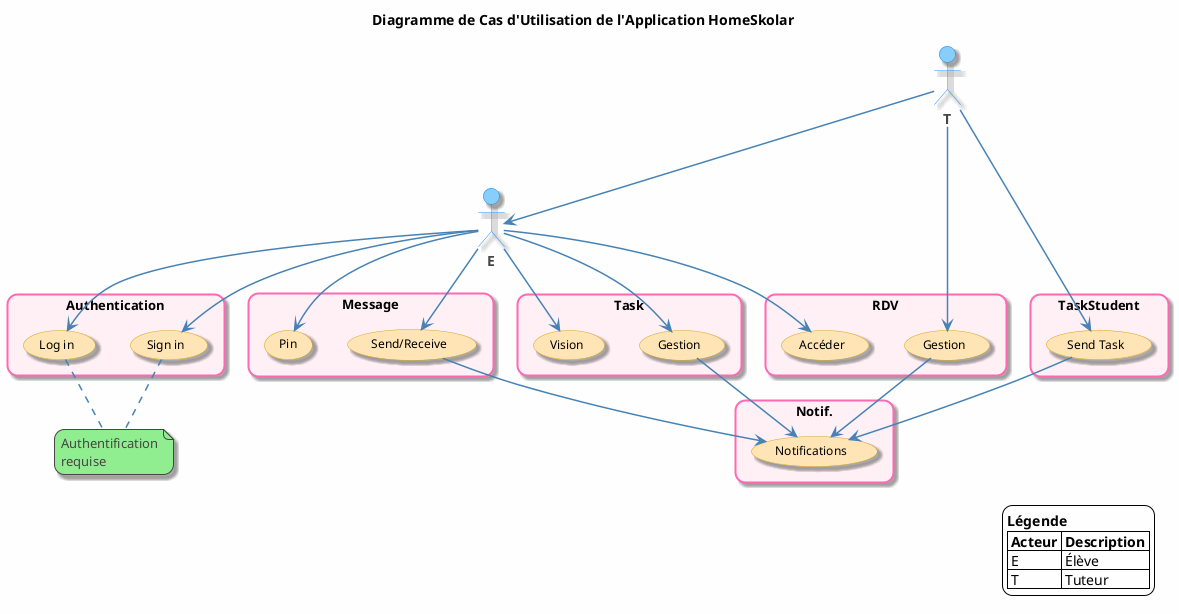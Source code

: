 @startuml

' ========== CONFIGURATION DU STYLE ==========
!theme toy

' Configuration générale
skinparam backgroundColor #FEFEFE
skinparam roundCorner 20
skinparam shadowing true
skinparam handwritten false

' Style des acteurs
skinparam actor {
    BorderColor #1E90FF
    BackgroundColor #87CEFA
    FontName Arial
    FontSize 14
    FontStyle bold
}

' Style des cas d'utilisation
skinparam usecase {
    BackgroundColor #FFE4B5
    BorderColor #DAA520
    FontSize 12
    FontStyle plain
    ArrowColor #2F4F4F
    ArrowThickness 2
}

' Style des rectangles
skinparam rectangle {
    BackgroundColor #FFF0F5
    BorderColor #FF69B4
    FontSize 13
    FontStyle bold
    BorderThickness 2
}

' Style des flèches
skinparam arrow {
    Color #4682B4
    Thickness 1.5
}

title Diagramme de Cas d'Utilisation de l'Application HomeSkolar
legend right
  <b>Légende</b>
  |= Acteur |= Description |
  | E | Élève |
  | T | Tuteur |
endlegend

' ========== DÉFINITION DES ACTEURS ==========
actor "E" as E
actor "T" as T

' ========== DÉFINITION DES CAS D'UTILISATION ==========
rectangle "Authentication" {
    usecase "Sign in" as SignIn
    usecase "Log in" as LogIn
}

rectangle "RDV" {
    usecase "Gestion" as Gestion
    usecase "Accéder" as Acceder
}

rectangle "Task" {
    usecase "Gestion" as GestionTask
    usecase "Vision" as VisionTask
}

rectangle "Message" {
    usecase "Send/Receive" as SIR
    usecase "Pin" as Plan
}

rectangle "TaskStudent" {
    usecase "Send Task" as ST
}

rectangle "Notif." {
    usecase "Notifications" as Notif
}

' ========== RELATIONS ==========
' Relations entre acteurs
T --> E

' Relations E
E --> SignIn
E --> LogIn
E --> Acceder
E --> GestionTask
E --> VisionTask
E --> SIR
E --> Plan

' Relations T
T --> Gestion
T --> ST

' Relations vers Notifications
ST --> Notif
GestionTask --> Notif
Gestion --> Notif
SIR --> Notif

' Notes explicatives
note "Authentification\nrequise" as N1
SignIn .. N1
LogIn .. N1

@enduml